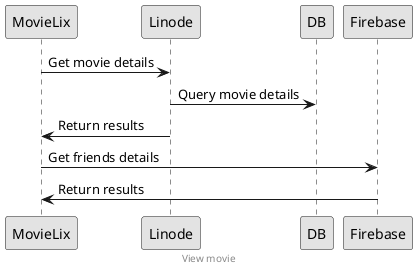 @startuml

skinparam componentStyle uml2
skinparam monochrome true

footer View movie

MovieLix -> Linode : Get movie details
Linode -> DB : Query movie details
Linode -> MovieLix : Return results
MovieLix -> Firebase : Get friends details
Firebase -> MovieLix : Return results

@enduml
